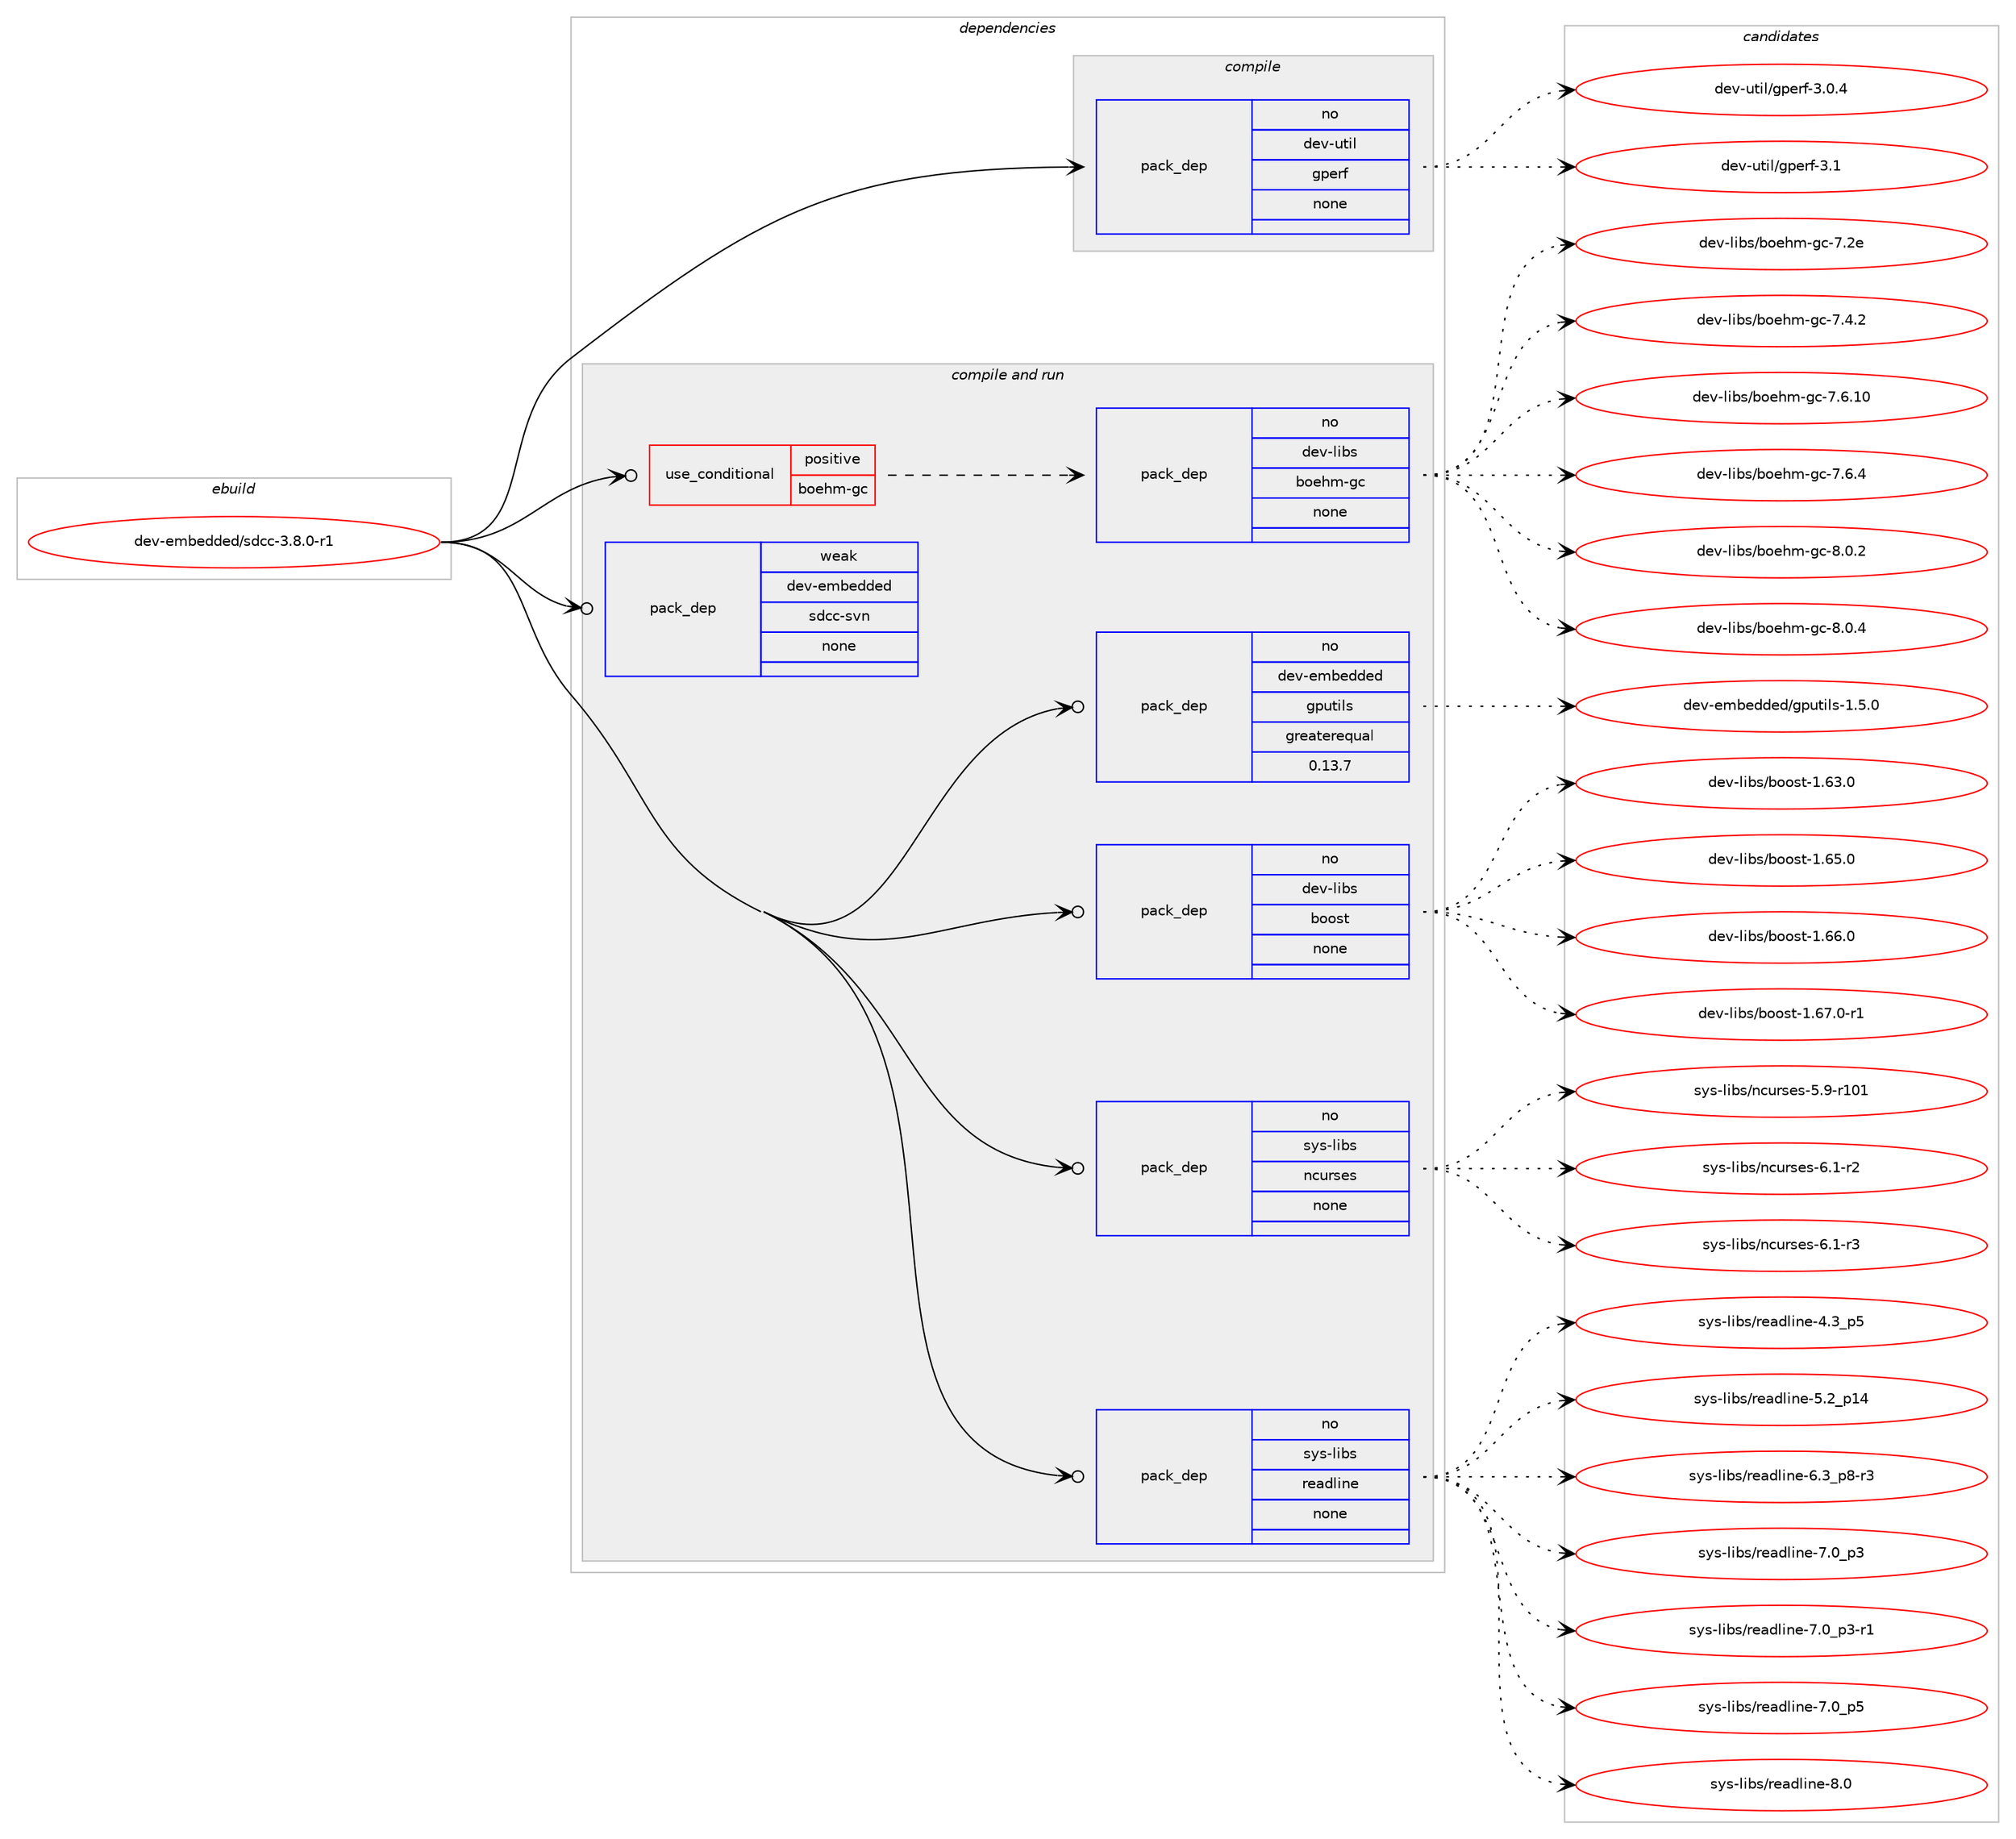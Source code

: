 digraph prolog {

# *************
# Graph options
# *************

newrank=true;
concentrate=true;
compound=true;
graph [rankdir=LR,fontname=Helvetica,fontsize=10,ranksep=1.5];#, ranksep=2.5, nodesep=0.2];
edge  [arrowhead=vee];
node  [fontname=Helvetica,fontsize=10];

# **********
# The ebuild
# **********

subgraph cluster_leftcol {
color=gray;
rank=same;
label=<<i>ebuild</i>>;
id [label="dev-embedded/sdcc-3.8.0-r1", color=red, width=4, href="../dev-embedded/sdcc-3.8.0-r1.svg"];
}

# ****************
# The dependencies
# ****************

subgraph cluster_midcol {
color=gray;
label=<<i>dependencies</i>>;
subgraph cluster_compile {
fillcolor="#eeeeee";
style=filled;
label=<<i>compile</i>>;
subgraph pack944582 {
dependency1323819 [label=<<TABLE BORDER="0" CELLBORDER="1" CELLSPACING="0" CELLPADDING="4" WIDTH="220"><TR><TD ROWSPAN="6" CELLPADDING="30">pack_dep</TD></TR><TR><TD WIDTH="110">no</TD></TR><TR><TD>dev-util</TD></TR><TR><TD>gperf</TD></TR><TR><TD>none</TD></TR><TR><TD></TD></TR></TABLE>>, shape=none, color=blue];
}
id:e -> dependency1323819:w [weight=20,style="solid",arrowhead="vee"];
}
subgraph cluster_compileandrun {
fillcolor="#eeeeee";
style=filled;
label=<<i>compile and run</i>>;
subgraph cond358226 {
dependency1323820 [label=<<TABLE BORDER="0" CELLBORDER="1" CELLSPACING="0" CELLPADDING="4"><TR><TD ROWSPAN="3" CELLPADDING="10">use_conditional</TD></TR><TR><TD>positive</TD></TR><TR><TD>boehm-gc</TD></TR></TABLE>>, shape=none, color=red];
subgraph pack944583 {
dependency1323821 [label=<<TABLE BORDER="0" CELLBORDER="1" CELLSPACING="0" CELLPADDING="4" WIDTH="220"><TR><TD ROWSPAN="6" CELLPADDING="30">pack_dep</TD></TR><TR><TD WIDTH="110">no</TD></TR><TR><TD>dev-libs</TD></TR><TR><TD>boehm-gc</TD></TR><TR><TD>none</TD></TR><TR><TD></TD></TR></TABLE>>, shape=none, color=blue];
}
dependency1323820:e -> dependency1323821:w [weight=20,style="dashed",arrowhead="vee"];
}
id:e -> dependency1323820:w [weight=20,style="solid",arrowhead="odotvee"];
subgraph pack944584 {
dependency1323822 [label=<<TABLE BORDER="0" CELLBORDER="1" CELLSPACING="0" CELLPADDING="4" WIDTH="220"><TR><TD ROWSPAN="6" CELLPADDING="30">pack_dep</TD></TR><TR><TD WIDTH="110">no</TD></TR><TR><TD>dev-embedded</TD></TR><TR><TD>gputils</TD></TR><TR><TD>greaterequal</TD></TR><TR><TD>0.13.7</TD></TR></TABLE>>, shape=none, color=blue];
}
id:e -> dependency1323822:w [weight=20,style="solid",arrowhead="odotvee"];
subgraph pack944585 {
dependency1323823 [label=<<TABLE BORDER="0" CELLBORDER="1" CELLSPACING="0" CELLPADDING="4" WIDTH="220"><TR><TD ROWSPAN="6" CELLPADDING="30">pack_dep</TD></TR><TR><TD WIDTH="110">no</TD></TR><TR><TD>dev-libs</TD></TR><TR><TD>boost</TD></TR><TR><TD>none</TD></TR><TR><TD></TD></TR></TABLE>>, shape=none, color=blue];
}
id:e -> dependency1323823:w [weight=20,style="solid",arrowhead="odotvee"];
subgraph pack944586 {
dependency1323824 [label=<<TABLE BORDER="0" CELLBORDER="1" CELLSPACING="0" CELLPADDING="4" WIDTH="220"><TR><TD ROWSPAN="6" CELLPADDING="30">pack_dep</TD></TR><TR><TD WIDTH="110">no</TD></TR><TR><TD>sys-libs</TD></TR><TR><TD>ncurses</TD></TR><TR><TD>none</TD></TR><TR><TD></TD></TR></TABLE>>, shape=none, color=blue];
}
id:e -> dependency1323824:w [weight=20,style="solid",arrowhead="odotvee"];
subgraph pack944587 {
dependency1323825 [label=<<TABLE BORDER="0" CELLBORDER="1" CELLSPACING="0" CELLPADDING="4" WIDTH="220"><TR><TD ROWSPAN="6" CELLPADDING="30">pack_dep</TD></TR><TR><TD WIDTH="110">no</TD></TR><TR><TD>sys-libs</TD></TR><TR><TD>readline</TD></TR><TR><TD>none</TD></TR><TR><TD></TD></TR></TABLE>>, shape=none, color=blue];
}
id:e -> dependency1323825:w [weight=20,style="solid",arrowhead="odotvee"];
subgraph pack944588 {
dependency1323826 [label=<<TABLE BORDER="0" CELLBORDER="1" CELLSPACING="0" CELLPADDING="4" WIDTH="220"><TR><TD ROWSPAN="6" CELLPADDING="30">pack_dep</TD></TR><TR><TD WIDTH="110">weak</TD></TR><TR><TD>dev-embedded</TD></TR><TR><TD>sdcc-svn</TD></TR><TR><TD>none</TD></TR><TR><TD></TD></TR></TABLE>>, shape=none, color=blue];
}
id:e -> dependency1323826:w [weight=20,style="solid",arrowhead="odotvee"];
}
subgraph cluster_run {
fillcolor="#eeeeee";
style=filled;
label=<<i>run</i>>;
}
}

# **************
# The candidates
# **************

subgraph cluster_choices {
rank=same;
color=gray;
label=<<i>candidates</i>>;

subgraph choice944582 {
color=black;
nodesep=1;
choice1001011184511711610510847103112101114102455146484652 [label="dev-util/gperf-3.0.4", color=red, width=4,href="../dev-util/gperf-3.0.4.svg"];
choice100101118451171161051084710311210111410245514649 [label="dev-util/gperf-3.1", color=red, width=4,href="../dev-util/gperf-3.1.svg"];
dependency1323819:e -> choice1001011184511711610510847103112101114102455146484652:w [style=dotted,weight="100"];
dependency1323819:e -> choice100101118451171161051084710311210111410245514649:w [style=dotted,weight="100"];
}
subgraph choice944583 {
color=black;
nodesep=1;
choice10010111845108105981154798111101104109451039945554650101 [label="dev-libs/boehm-gc-7.2e", color=red, width=4,href="../dev-libs/boehm-gc-7.2e.svg"];
choice100101118451081059811547981111011041094510399455546524650 [label="dev-libs/boehm-gc-7.4.2", color=red, width=4,href="../dev-libs/boehm-gc-7.4.2.svg"];
choice10010111845108105981154798111101104109451039945554654464948 [label="dev-libs/boehm-gc-7.6.10", color=red, width=4,href="../dev-libs/boehm-gc-7.6.10.svg"];
choice100101118451081059811547981111011041094510399455546544652 [label="dev-libs/boehm-gc-7.6.4", color=red, width=4,href="../dev-libs/boehm-gc-7.6.4.svg"];
choice100101118451081059811547981111011041094510399455646484650 [label="dev-libs/boehm-gc-8.0.2", color=red, width=4,href="../dev-libs/boehm-gc-8.0.2.svg"];
choice100101118451081059811547981111011041094510399455646484652 [label="dev-libs/boehm-gc-8.0.4", color=red, width=4,href="../dev-libs/boehm-gc-8.0.4.svg"];
dependency1323821:e -> choice10010111845108105981154798111101104109451039945554650101:w [style=dotted,weight="100"];
dependency1323821:e -> choice100101118451081059811547981111011041094510399455546524650:w [style=dotted,weight="100"];
dependency1323821:e -> choice10010111845108105981154798111101104109451039945554654464948:w [style=dotted,weight="100"];
dependency1323821:e -> choice100101118451081059811547981111011041094510399455546544652:w [style=dotted,weight="100"];
dependency1323821:e -> choice100101118451081059811547981111011041094510399455646484650:w [style=dotted,weight="100"];
dependency1323821:e -> choice100101118451081059811547981111011041094510399455646484652:w [style=dotted,weight="100"];
}
subgraph choice944584 {
color=black;
nodesep=1;
choice100101118451011099810110010010110047103112117116105108115454946534648 [label="dev-embedded/gputils-1.5.0", color=red, width=4,href="../dev-embedded/gputils-1.5.0.svg"];
dependency1323822:e -> choice100101118451011099810110010010110047103112117116105108115454946534648:w [style=dotted,weight="100"];
}
subgraph choice944585 {
color=black;
nodesep=1;
choice1001011184510810598115479811111111511645494654514648 [label="dev-libs/boost-1.63.0", color=red, width=4,href="../dev-libs/boost-1.63.0.svg"];
choice1001011184510810598115479811111111511645494654534648 [label="dev-libs/boost-1.65.0", color=red, width=4,href="../dev-libs/boost-1.65.0.svg"];
choice1001011184510810598115479811111111511645494654544648 [label="dev-libs/boost-1.66.0", color=red, width=4,href="../dev-libs/boost-1.66.0.svg"];
choice10010111845108105981154798111111115116454946545546484511449 [label="dev-libs/boost-1.67.0-r1", color=red, width=4,href="../dev-libs/boost-1.67.0-r1.svg"];
dependency1323823:e -> choice1001011184510810598115479811111111511645494654514648:w [style=dotted,weight="100"];
dependency1323823:e -> choice1001011184510810598115479811111111511645494654534648:w [style=dotted,weight="100"];
dependency1323823:e -> choice1001011184510810598115479811111111511645494654544648:w [style=dotted,weight="100"];
dependency1323823:e -> choice10010111845108105981154798111111115116454946545546484511449:w [style=dotted,weight="100"];
}
subgraph choice944586 {
color=black;
nodesep=1;
choice115121115451081059811547110991171141151011154553465745114494849 [label="sys-libs/ncurses-5.9-r101", color=red, width=4,href="../sys-libs/ncurses-5.9-r101.svg"];
choice11512111545108105981154711099117114115101115455446494511450 [label="sys-libs/ncurses-6.1-r2", color=red, width=4,href="../sys-libs/ncurses-6.1-r2.svg"];
choice11512111545108105981154711099117114115101115455446494511451 [label="sys-libs/ncurses-6.1-r3", color=red, width=4,href="../sys-libs/ncurses-6.1-r3.svg"];
dependency1323824:e -> choice115121115451081059811547110991171141151011154553465745114494849:w [style=dotted,weight="100"];
dependency1323824:e -> choice11512111545108105981154711099117114115101115455446494511450:w [style=dotted,weight="100"];
dependency1323824:e -> choice11512111545108105981154711099117114115101115455446494511451:w [style=dotted,weight="100"];
}
subgraph choice944587 {
color=black;
nodesep=1;
choice11512111545108105981154711410197100108105110101455246519511253 [label="sys-libs/readline-4.3_p5", color=red, width=4,href="../sys-libs/readline-4.3_p5.svg"];
choice1151211154510810598115471141019710010810511010145534650951124952 [label="sys-libs/readline-5.2_p14", color=red, width=4,href="../sys-libs/readline-5.2_p14.svg"];
choice115121115451081059811547114101971001081051101014554465195112564511451 [label="sys-libs/readline-6.3_p8-r3", color=red, width=4,href="../sys-libs/readline-6.3_p8-r3.svg"];
choice11512111545108105981154711410197100108105110101455546489511251 [label="sys-libs/readline-7.0_p3", color=red, width=4,href="../sys-libs/readline-7.0_p3.svg"];
choice115121115451081059811547114101971001081051101014555464895112514511449 [label="sys-libs/readline-7.0_p3-r1", color=red, width=4,href="../sys-libs/readline-7.0_p3-r1.svg"];
choice11512111545108105981154711410197100108105110101455546489511253 [label="sys-libs/readline-7.0_p5", color=red, width=4,href="../sys-libs/readline-7.0_p5.svg"];
choice1151211154510810598115471141019710010810511010145564648 [label="sys-libs/readline-8.0", color=red, width=4,href="../sys-libs/readline-8.0.svg"];
dependency1323825:e -> choice11512111545108105981154711410197100108105110101455246519511253:w [style=dotted,weight="100"];
dependency1323825:e -> choice1151211154510810598115471141019710010810511010145534650951124952:w [style=dotted,weight="100"];
dependency1323825:e -> choice115121115451081059811547114101971001081051101014554465195112564511451:w [style=dotted,weight="100"];
dependency1323825:e -> choice11512111545108105981154711410197100108105110101455546489511251:w [style=dotted,weight="100"];
dependency1323825:e -> choice115121115451081059811547114101971001081051101014555464895112514511449:w [style=dotted,weight="100"];
dependency1323825:e -> choice11512111545108105981154711410197100108105110101455546489511253:w [style=dotted,weight="100"];
dependency1323825:e -> choice1151211154510810598115471141019710010810511010145564648:w [style=dotted,weight="100"];
}
subgraph choice944588 {
color=black;
nodesep=1;
}
}

}
